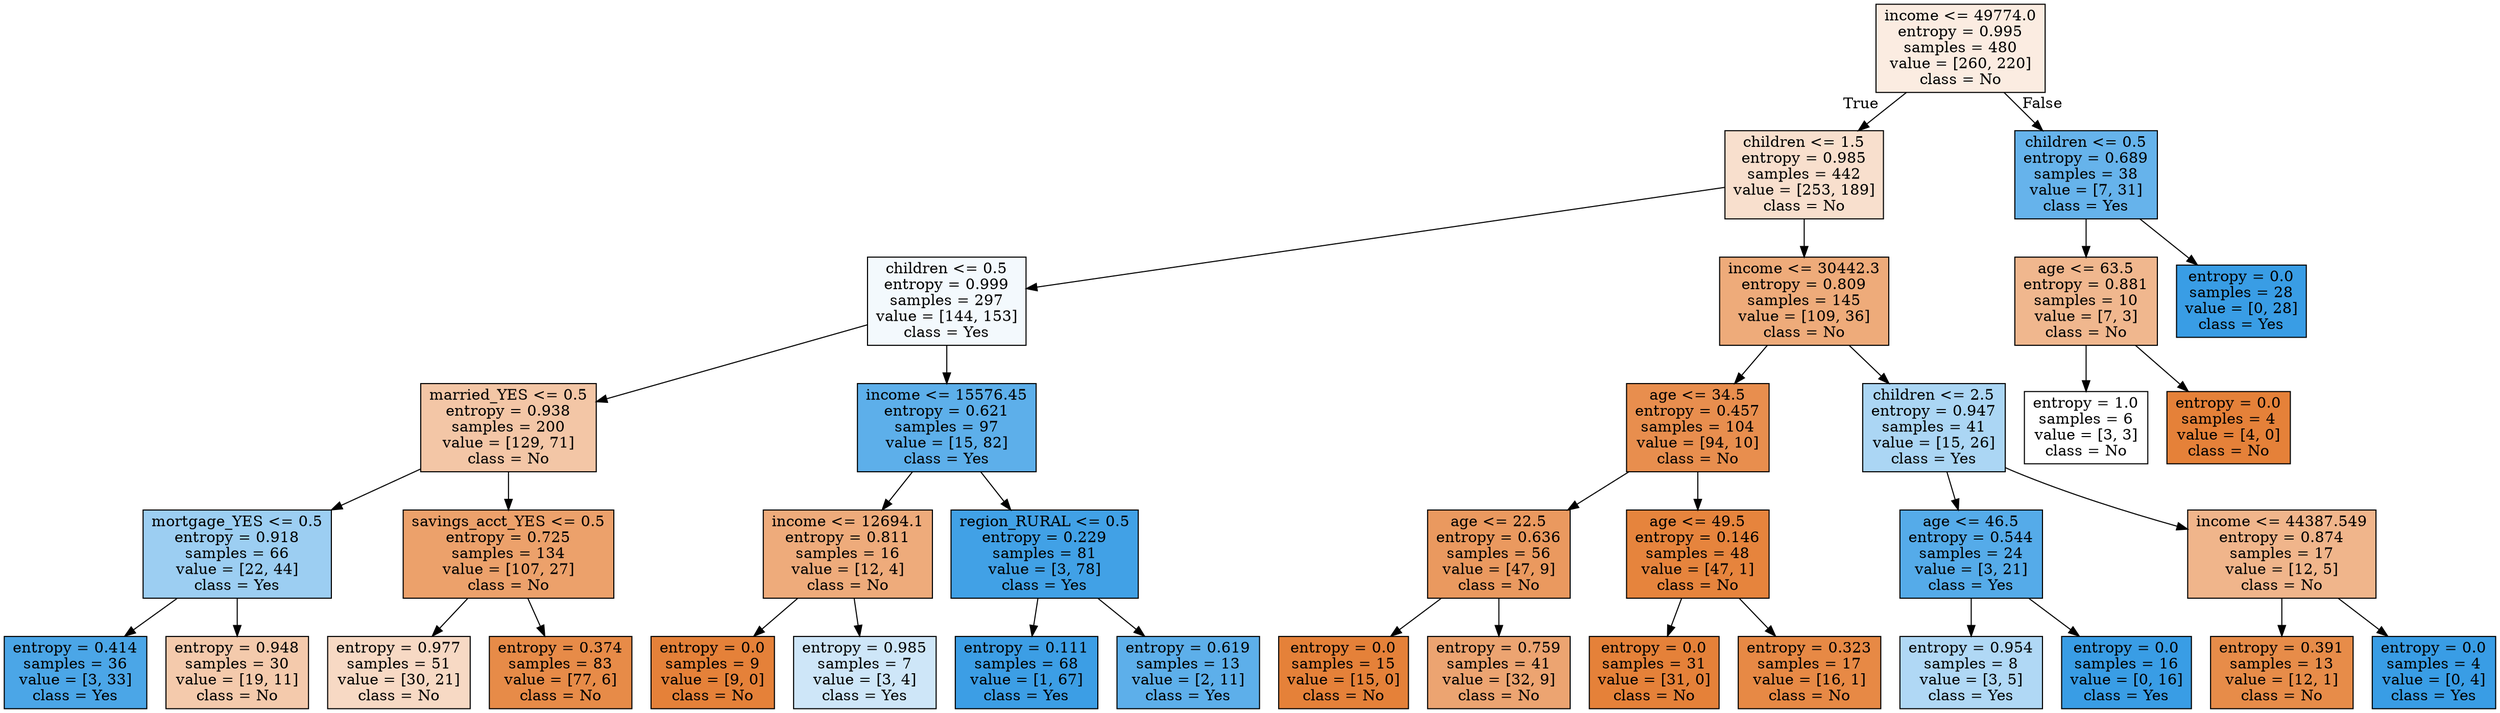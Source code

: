 digraph Tree {
node [shape=box, style="filled", color="black"] ;
0 [label="income <= 49774.0\nentropy = 0.995\nsamples = 480\nvalue = [260, 220]\nclass = No", fillcolor="#fbece1"] ;
1 [label="children <= 1.5\nentropy = 0.985\nsamples = 442\nvalue = [253, 189]\nclass = No", fillcolor="#f8dfcd"] ;
0 -> 1 [labeldistance=2.5, labelangle=45, headlabel="True"] ;
2 [label="children <= 0.5\nentropy = 0.999\nsamples = 297\nvalue = [144, 153]\nclass = Yes", fillcolor="#f3f9fd"] ;
1 -> 2 ;
3 [label="married_YES <= 0.5\nentropy = 0.938\nsamples = 200\nvalue = [129, 71]\nclass = No", fillcolor="#f3c6a6"] ;
2 -> 3 ;
4 [label="mortgage_YES <= 0.5\nentropy = 0.918\nsamples = 66\nvalue = [22, 44]\nclass = Yes", fillcolor="#9ccef2"] ;
3 -> 4 ;
5 [label="entropy = 0.414\nsamples = 36\nvalue = [3, 33]\nclass = Yes", fillcolor="#4ba6e7"] ;
4 -> 5 ;
6 [label="entropy = 0.948\nsamples = 30\nvalue = [19, 11]\nclass = No", fillcolor="#f4caac"] ;
4 -> 6 ;
7 [label="savings_acct_YES <= 0.5\nentropy = 0.725\nsamples = 134\nvalue = [107, 27]\nclass = No", fillcolor="#eca16b"] ;
3 -> 7 ;
8 [label="entropy = 0.977\nsamples = 51\nvalue = [30, 21]\nclass = No", fillcolor="#f7d9c4"] ;
7 -> 8 ;
9 [label="entropy = 0.374\nsamples = 83\nvalue = [77, 6]\nclass = No", fillcolor="#e78b48"] ;
7 -> 9 ;
10 [label="income <= 15576.45\nentropy = 0.621\nsamples = 97\nvalue = [15, 82]\nclass = Yes", fillcolor="#5dafea"] ;
2 -> 10 ;
11 [label="income <= 12694.1\nentropy = 0.811\nsamples = 16\nvalue = [12, 4]\nclass = No", fillcolor="#eeab7b"] ;
10 -> 11 ;
12 [label="entropy = 0.0\nsamples = 9\nvalue = [9, 0]\nclass = No", fillcolor="#e58139"] ;
11 -> 12 ;
13 [label="entropy = 0.985\nsamples = 7\nvalue = [3, 4]\nclass = Yes", fillcolor="#cee6f8"] ;
11 -> 13 ;
14 [label="region_RURAL <= 0.5\nentropy = 0.229\nsamples = 81\nvalue = [3, 78]\nclass = Yes", fillcolor="#41a1e6"] ;
10 -> 14 ;
15 [label="entropy = 0.111\nsamples = 68\nvalue = [1, 67]\nclass = Yes", fillcolor="#3c9ee5"] ;
14 -> 15 ;
16 [label="entropy = 0.619\nsamples = 13\nvalue = [2, 11]\nclass = Yes", fillcolor="#5dafea"] ;
14 -> 16 ;
17 [label="income <= 30442.3\nentropy = 0.809\nsamples = 145\nvalue = [109, 36]\nclass = No", fillcolor="#eeab7a"] ;
1 -> 17 ;
18 [label="age <= 34.5\nentropy = 0.457\nsamples = 104\nvalue = [94, 10]\nclass = No", fillcolor="#e88e4e"] ;
17 -> 18 ;
19 [label="age <= 22.5\nentropy = 0.636\nsamples = 56\nvalue = [47, 9]\nclass = No", fillcolor="#ea995f"] ;
18 -> 19 ;
20 [label="entropy = 0.0\nsamples = 15\nvalue = [15, 0]\nclass = No", fillcolor="#e58139"] ;
19 -> 20 ;
21 [label="entropy = 0.759\nsamples = 41\nvalue = [32, 9]\nclass = No", fillcolor="#eca471"] ;
19 -> 21 ;
22 [label="age <= 49.5\nentropy = 0.146\nsamples = 48\nvalue = [47, 1]\nclass = No", fillcolor="#e6843d"] ;
18 -> 22 ;
23 [label="entropy = 0.0\nsamples = 31\nvalue = [31, 0]\nclass = No", fillcolor="#e58139"] ;
22 -> 23 ;
24 [label="entropy = 0.323\nsamples = 17\nvalue = [16, 1]\nclass = No", fillcolor="#e78945"] ;
22 -> 24 ;
25 [label="children <= 2.5\nentropy = 0.947\nsamples = 41\nvalue = [15, 26]\nclass = Yes", fillcolor="#abd6f4"] ;
17 -> 25 ;
26 [label="age <= 46.5\nentropy = 0.544\nsamples = 24\nvalue = [3, 21]\nclass = Yes", fillcolor="#55abe9"] ;
25 -> 26 ;
27 [label="entropy = 0.954\nsamples = 8\nvalue = [3, 5]\nclass = Yes", fillcolor="#b0d8f5"] ;
26 -> 27 ;
28 [label="entropy = 0.0\nsamples = 16\nvalue = [0, 16]\nclass = Yes", fillcolor="#399de5"] ;
26 -> 28 ;
29 [label="income <= 44387.549\nentropy = 0.874\nsamples = 17\nvalue = [12, 5]\nclass = No", fillcolor="#f0b58b"] ;
25 -> 29 ;
30 [label="entropy = 0.391\nsamples = 13\nvalue = [12, 1]\nclass = No", fillcolor="#e78c49"] ;
29 -> 30 ;
31 [label="entropy = 0.0\nsamples = 4\nvalue = [0, 4]\nclass = Yes", fillcolor="#399de5"] ;
29 -> 31 ;
32 [label="children <= 0.5\nentropy = 0.689\nsamples = 38\nvalue = [7, 31]\nclass = Yes", fillcolor="#66b3eb"] ;
0 -> 32 [labeldistance=2.5, labelangle=-45, headlabel="False"] ;
33 [label="age <= 63.5\nentropy = 0.881\nsamples = 10\nvalue = [7, 3]\nclass = No", fillcolor="#f0b78e"] ;
32 -> 33 ;
34 [label="entropy = 1.0\nsamples = 6\nvalue = [3, 3]\nclass = No", fillcolor="#ffffff"] ;
33 -> 34 ;
35 [label="entropy = 0.0\nsamples = 4\nvalue = [4, 0]\nclass = No", fillcolor="#e58139"] ;
33 -> 35 ;
36 [label="entropy = 0.0\nsamples = 28\nvalue = [0, 28]\nclass = Yes", fillcolor="#399de5"] ;
32 -> 36 ;
}